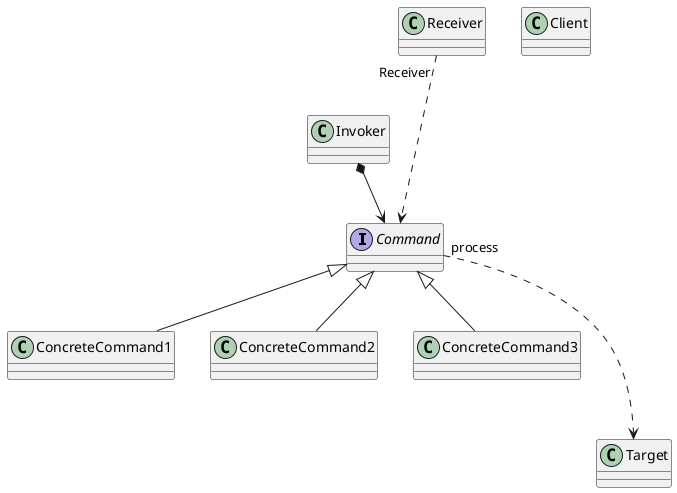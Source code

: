 @startuml

interface Command

class ConcreteCommand1
class ConcreteCommand2
class ConcreteCommand3

Command <|-- ConcreteCommand1
Command <|-- ConcreteCommand2
Command <|-- ConcreteCommand3

class Invoker

Invoker *--> Command

class Client

class Receiver

Receiver "Receiver" --.> Command

class Target

Command "process" --.> Target

@enduml